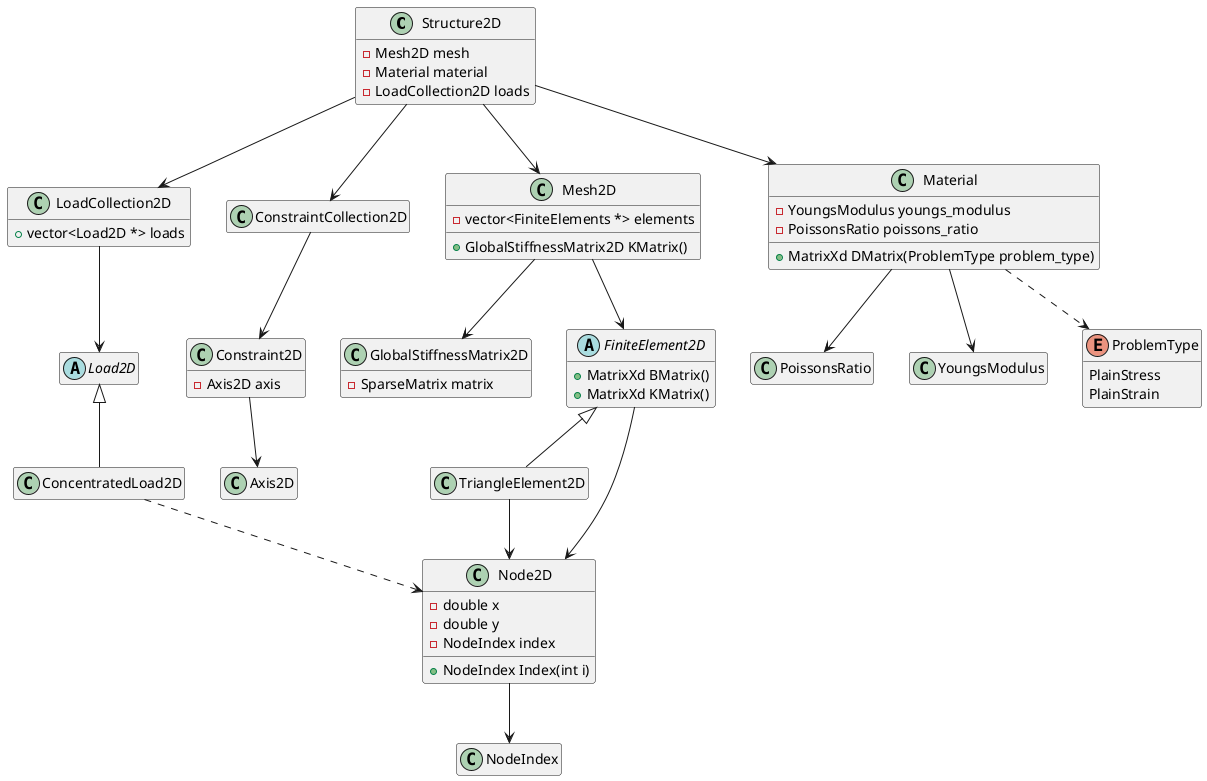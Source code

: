@startuml

hide empty members

class Structure2D {
    - Mesh2D mesh
    - Material material
    - LoadCollection2D loads 
}
class Axis2D
abstract class Load2D
class LoadCollection2D {
    + vector<Load2D *> loads
}
class ConcentratedLoad2D extends Load2D
class ConstraintCollection2D {

}
class Constraint2D {
    - Axis2D axis
}
class GlobalStiffnessMatrix2D {
    - SparseMatrix matrix
}
class Mesh2D {
    - vector<FiniteElements *> elements
    + GlobalStiffnessMatrix2D KMatrix()
}
abstract class FiniteElement2D {
    + MatrixXd BMatrix()
    + MatrixXd KMatrix()
}
class TriangleElement2D extends FiniteElement2D
class Material {
    - YoungsModulus youngs_modulus
    - PoissonsRatio poissons_ratio
    + MatrixXd DMatrix(ProblemType problem_type)
}
class PoissonsRatio
class YoungsModulus
class Node2D {
    - double x
    - double y
    - NodeIndex index
    + NodeIndex Index(int i)
}
class NodeIndex
enum ProblemType {
    PlainStress
    PlainStrain
}

ConstraintCollection2D --> Constraint2D
Constraint2D --> Axis2D
Structure2D --> Mesh2D
Structure2D --> Material
Structure2D --> ConstraintCollection2D
LoadCollection2D --> Load2D
Structure2D --> LoadCollection2D
Mesh2D --> GlobalStiffnessMatrix2D
Mesh2D --> FiniteElement2D
Node2D --> NodeIndex
FiniteElement2D --> Node2D
TriangleElement2D --> Node2D
Material --> PoissonsRatio
Material --> YoungsModulus
Material ..> ProblemType
ConcentratedLoad2D ..> Node2D

@enduml

